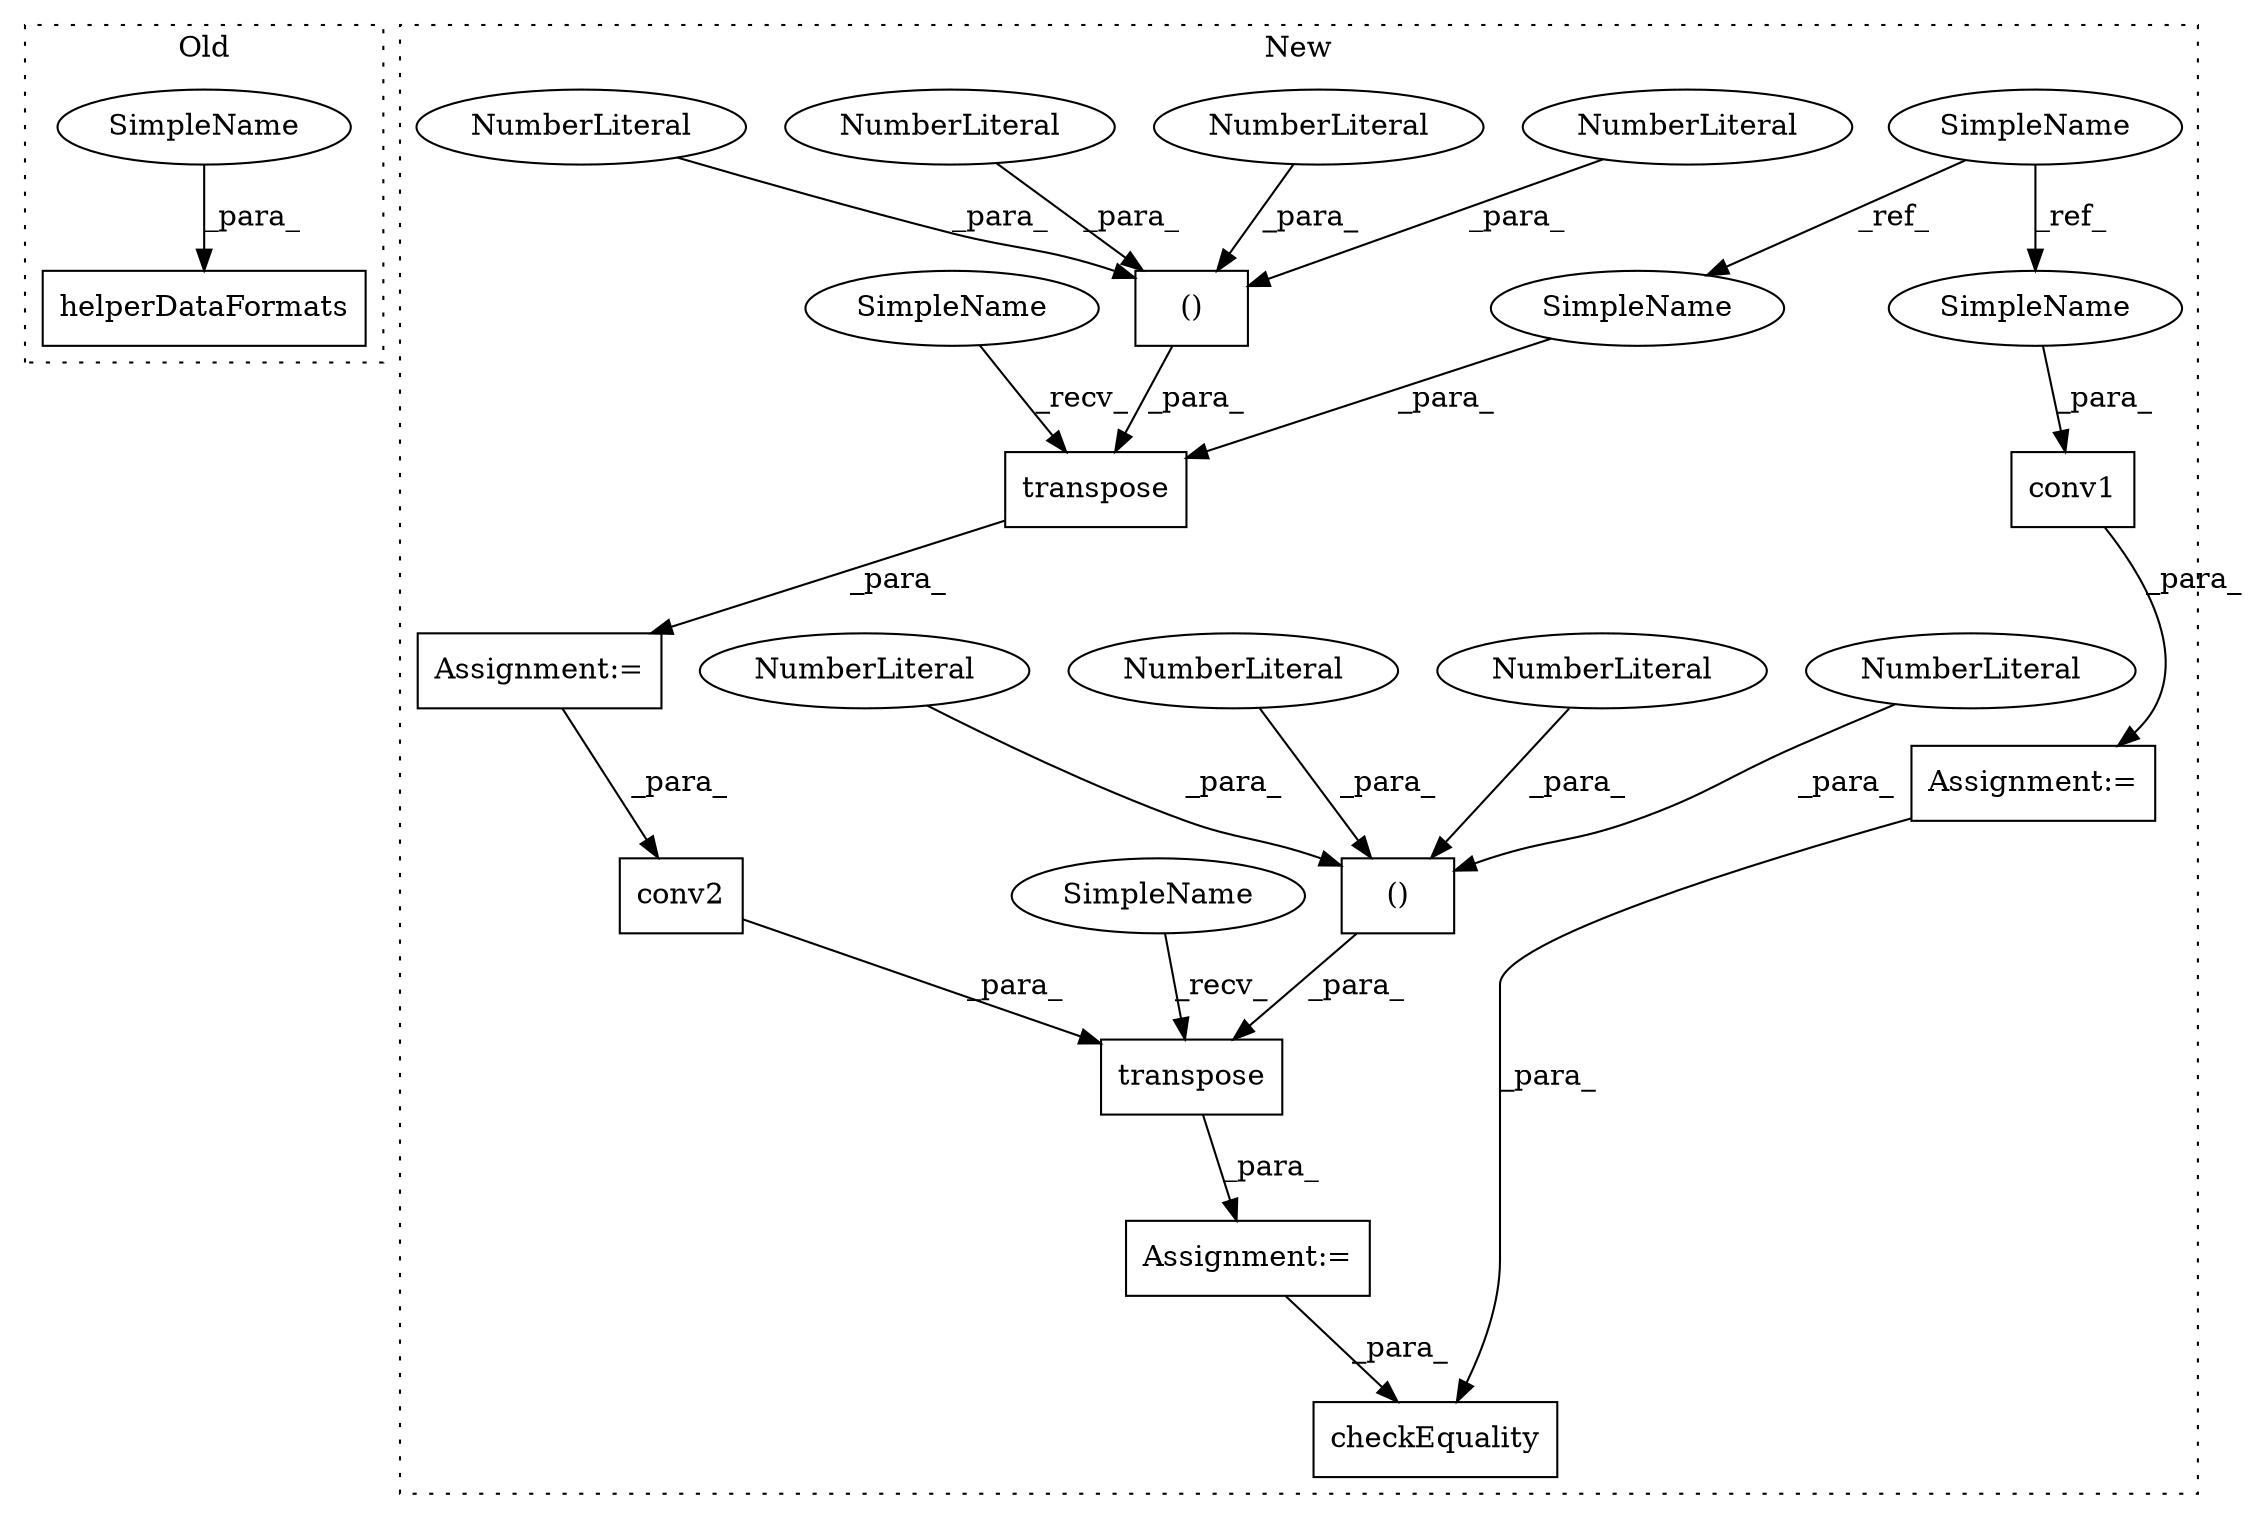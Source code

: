 digraph G {
subgraph cluster0 {
1 [label="helperDataFormats" a="32" s="5358,5382" l="18,1" shape="box"];
25 [label="SimpleName" a="42" s="5381" l="1" shape="ellipse"];
label = "Old";
style="dotted";
}
subgraph cluster1 {
2 [label="transpose" a="32" s="5155,5215" l="10,2" shape="box"];
3 [label="()" a="106" s="5172" l="43" shape="box"];
4 [label="SimpleName" a="42" s="4871" l="1" shape="ellipse"];
5 [label="conv1" a="32" s="4962,4969" l="6,1" shape="box"];
6 [label="NumberLiteral" a="34" s="5186" l="1" shape="ellipse"];
7 [label="NumberLiteral" a="34" s="5214" l="1" shape="ellipse"];
8 [label="NumberLiteral" a="34" s="5172" l="1" shape="ellipse"];
9 [label="checkEquality" a="32" s="5327,5346" l="14,1" shape="box"];
10 [label="()" a="106" s="5271" l="43" shape="box"];
11 [label="NumberLiteral" a="34" s="5313" l="1" shape="ellipse"];
12 [label="NumberLiteral" a="34" s="5271" l="1" shape="ellipse"];
13 [label="NumberLiteral" a="34" s="5285" l="1" shape="ellipse"];
14 [label="conv2" a="32" s="5247,5264" l="6,1" shape="box"];
15 [label="Assignment:=" a="7" s="4961" l="1" shape="box"];
16 [label="Assignment:=" a="7" s="5143" l="1" shape="box"];
17 [label="Assignment:=" a="7" s="5225" l="1" shape="box"];
18 [label="NumberLiteral" a="34" s="5299" l="1" shape="ellipse"];
19 [label="NumberLiteral" a="34" s="5200" l="1" shape="ellipse"];
20 [label="transpose" a="32" s="5237,5314" l="10,2" shape="box"];
21 [label="SimpleName" a="42" s="5226" l="10" shape="ellipse"];
22 [label="SimpleName" a="42" s="5144" l="10" shape="ellipse"];
23 [label="SimpleName" a="42" s="5165" l="1" shape="ellipse"];
24 [label="SimpleName" a="42" s="4968" l="1" shape="ellipse"];
label = "New";
style="dotted";
}
2 -> 16 [label="_para_"];
3 -> 2 [label="_para_"];
4 -> 23 [label="_ref_"];
4 -> 24 [label="_ref_"];
5 -> 15 [label="_para_"];
6 -> 3 [label="_para_"];
7 -> 3 [label="_para_"];
8 -> 3 [label="_para_"];
10 -> 20 [label="_para_"];
11 -> 10 [label="_para_"];
12 -> 10 [label="_para_"];
13 -> 10 [label="_para_"];
14 -> 20 [label="_para_"];
15 -> 9 [label="_para_"];
16 -> 14 [label="_para_"];
17 -> 9 [label="_para_"];
18 -> 10 [label="_para_"];
19 -> 3 [label="_para_"];
20 -> 17 [label="_para_"];
21 -> 20 [label="_recv_"];
22 -> 2 [label="_recv_"];
23 -> 2 [label="_para_"];
24 -> 5 [label="_para_"];
25 -> 1 [label="_para_"];
}